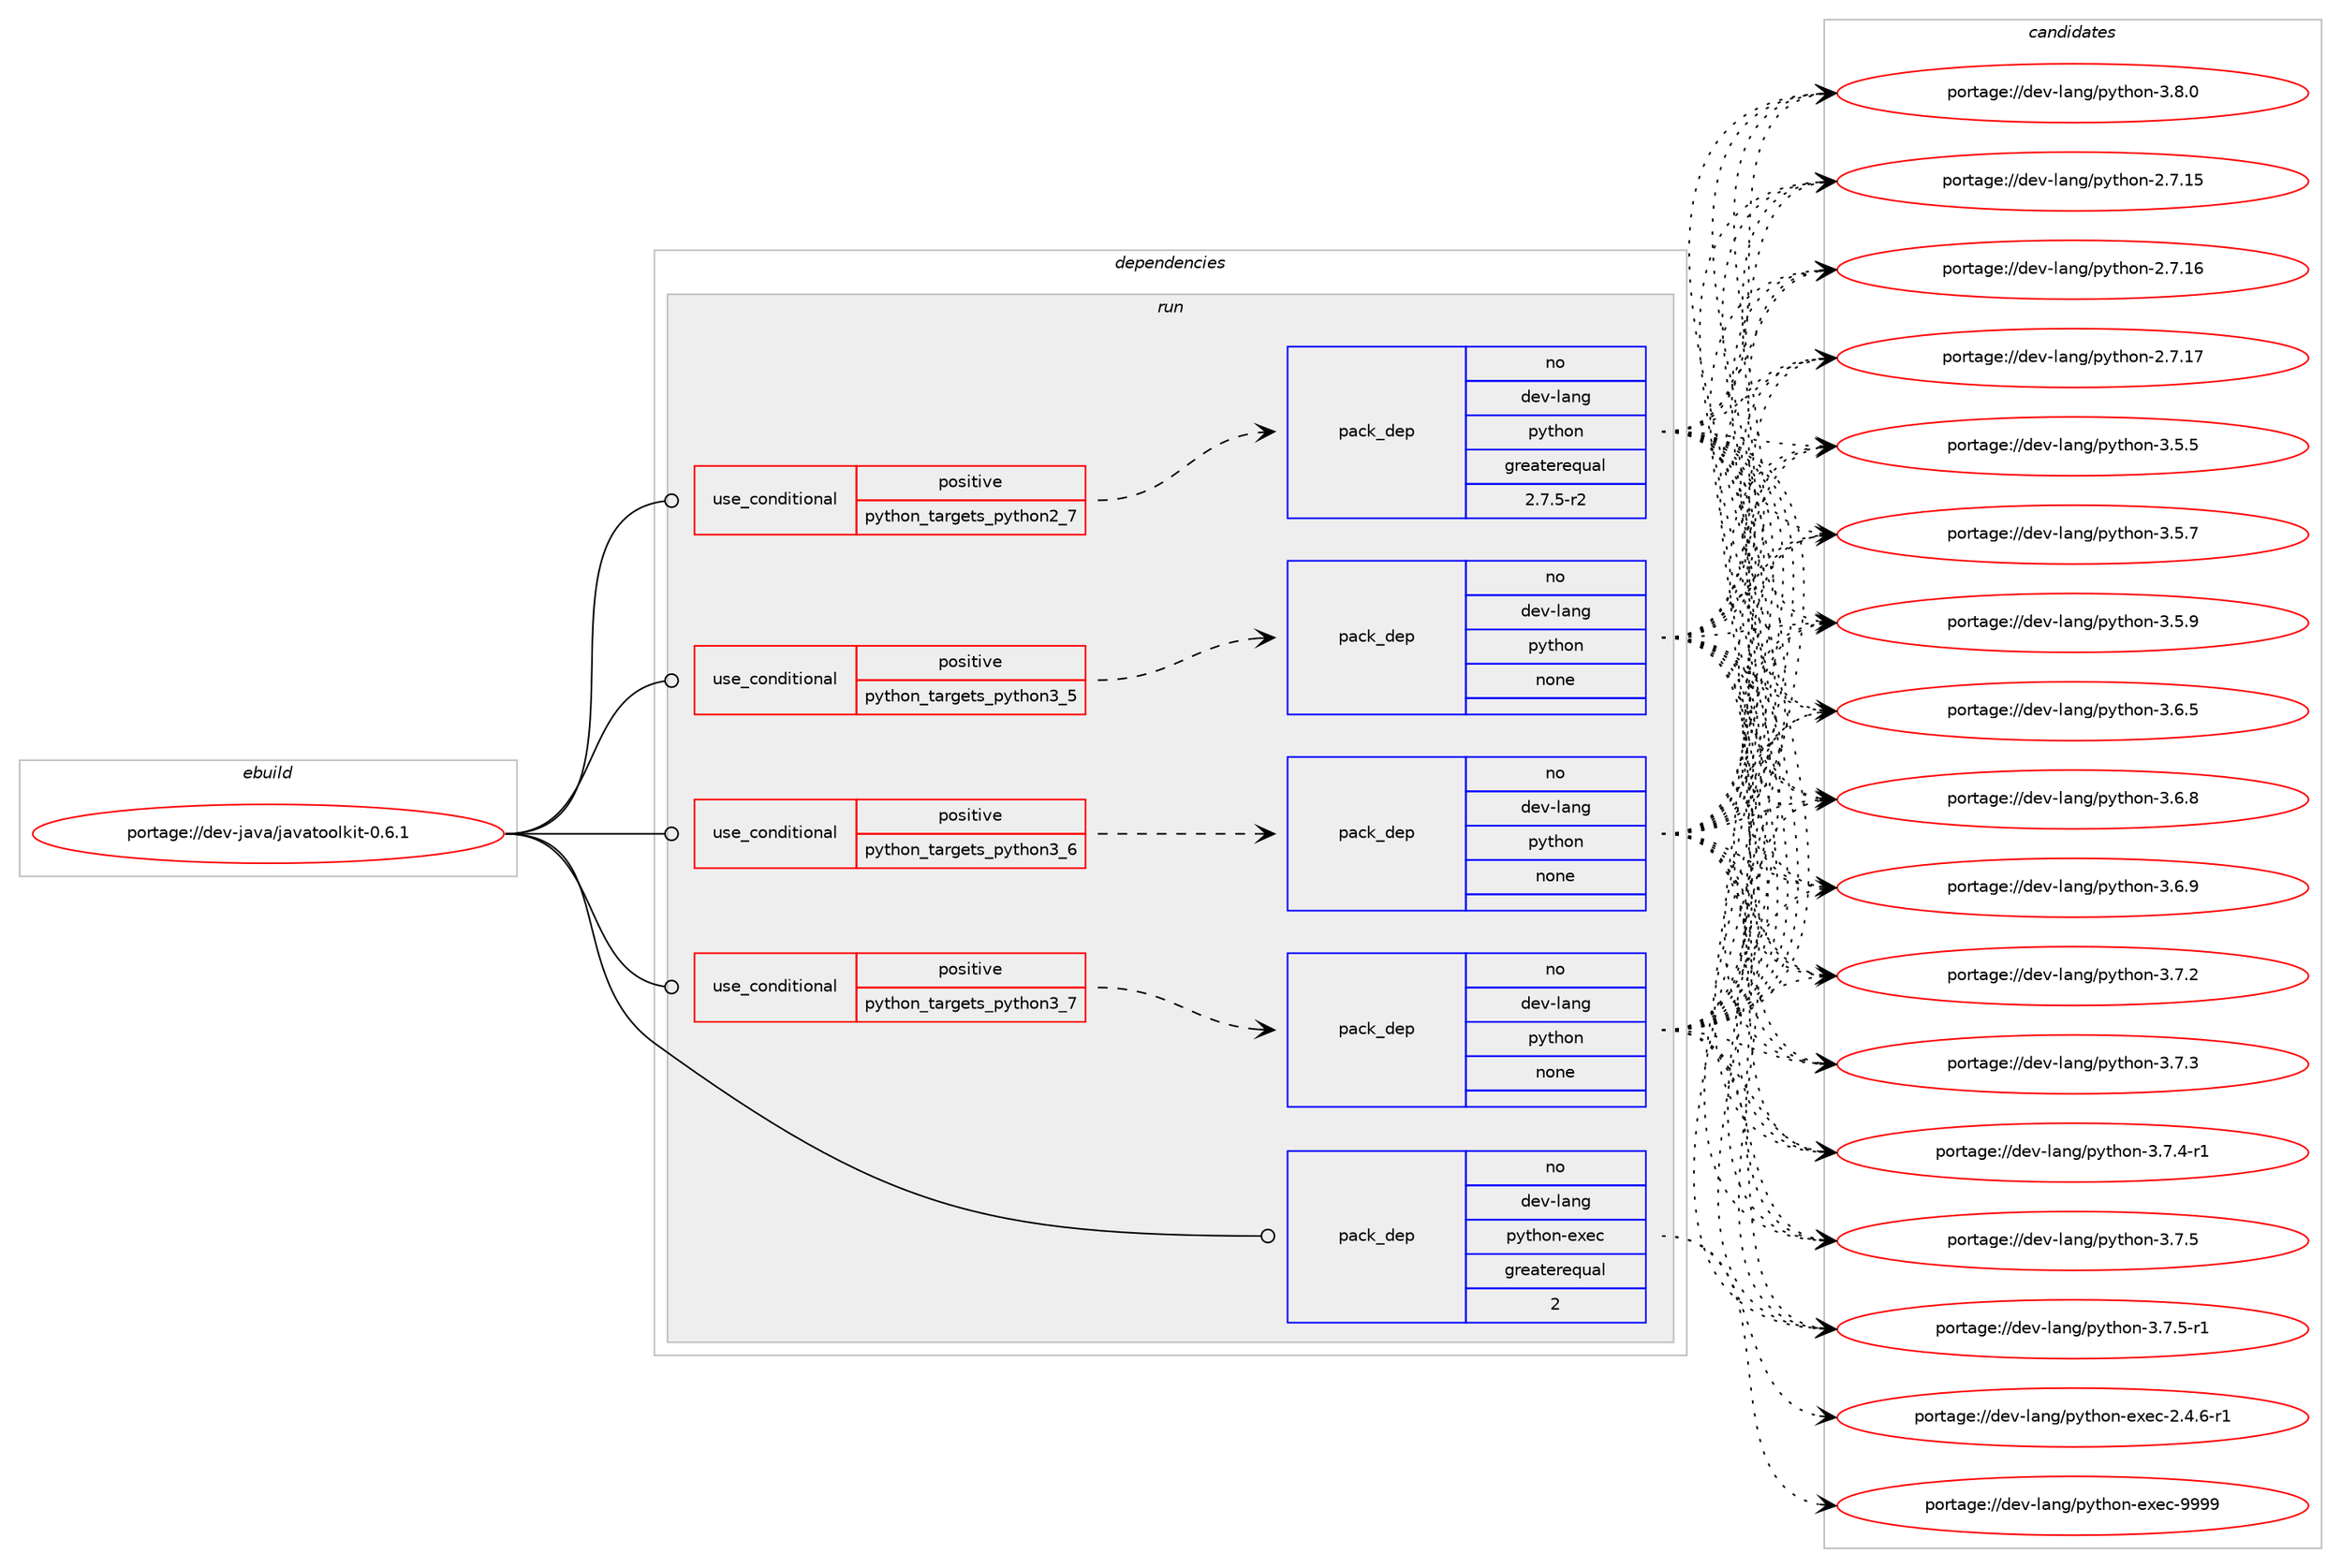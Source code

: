 digraph prolog {

# *************
# Graph options
# *************

newrank=true;
concentrate=true;
compound=true;
graph [rankdir=LR,fontname=Helvetica,fontsize=10,ranksep=1.5];#, ranksep=2.5, nodesep=0.2];
edge  [arrowhead=vee];
node  [fontname=Helvetica,fontsize=10];

# **********
# The ebuild
# **********

subgraph cluster_leftcol {
color=gray;
rank=same;
label=<<i>ebuild</i>>;
id [label="portage://dev-java/javatoolkit-0.6.1", color=red, width=4, href="../dev-java/javatoolkit-0.6.1.svg"];
}

# ****************
# The dependencies
# ****************

subgraph cluster_midcol {
color=gray;
label=<<i>dependencies</i>>;
subgraph cluster_compile {
fillcolor="#eeeeee";
style=filled;
label=<<i>compile</i>>;
}
subgraph cluster_compileandrun {
fillcolor="#eeeeee";
style=filled;
label=<<i>compile and run</i>>;
}
subgraph cluster_run {
fillcolor="#eeeeee";
style=filled;
label=<<i>run</i>>;
subgraph cond18406 {
dependency88932 [label=<<TABLE BORDER="0" CELLBORDER="1" CELLSPACING="0" CELLPADDING="4"><TR><TD ROWSPAN="3" CELLPADDING="10">use_conditional</TD></TR><TR><TD>positive</TD></TR><TR><TD>python_targets_python2_7</TD></TR></TABLE>>, shape=none, color=red];
subgraph pack67810 {
dependency88933 [label=<<TABLE BORDER="0" CELLBORDER="1" CELLSPACING="0" CELLPADDING="4" WIDTH="220"><TR><TD ROWSPAN="6" CELLPADDING="30">pack_dep</TD></TR><TR><TD WIDTH="110">no</TD></TR><TR><TD>dev-lang</TD></TR><TR><TD>python</TD></TR><TR><TD>greaterequal</TD></TR><TR><TD>2.7.5-r2</TD></TR></TABLE>>, shape=none, color=blue];
}
dependency88932:e -> dependency88933:w [weight=20,style="dashed",arrowhead="vee"];
}
id:e -> dependency88932:w [weight=20,style="solid",arrowhead="odot"];
subgraph cond18407 {
dependency88934 [label=<<TABLE BORDER="0" CELLBORDER="1" CELLSPACING="0" CELLPADDING="4"><TR><TD ROWSPAN="3" CELLPADDING="10">use_conditional</TD></TR><TR><TD>positive</TD></TR><TR><TD>python_targets_python3_5</TD></TR></TABLE>>, shape=none, color=red];
subgraph pack67811 {
dependency88935 [label=<<TABLE BORDER="0" CELLBORDER="1" CELLSPACING="0" CELLPADDING="4" WIDTH="220"><TR><TD ROWSPAN="6" CELLPADDING="30">pack_dep</TD></TR><TR><TD WIDTH="110">no</TD></TR><TR><TD>dev-lang</TD></TR><TR><TD>python</TD></TR><TR><TD>none</TD></TR><TR><TD></TD></TR></TABLE>>, shape=none, color=blue];
}
dependency88934:e -> dependency88935:w [weight=20,style="dashed",arrowhead="vee"];
}
id:e -> dependency88934:w [weight=20,style="solid",arrowhead="odot"];
subgraph cond18408 {
dependency88936 [label=<<TABLE BORDER="0" CELLBORDER="1" CELLSPACING="0" CELLPADDING="4"><TR><TD ROWSPAN="3" CELLPADDING="10">use_conditional</TD></TR><TR><TD>positive</TD></TR><TR><TD>python_targets_python3_6</TD></TR></TABLE>>, shape=none, color=red];
subgraph pack67812 {
dependency88937 [label=<<TABLE BORDER="0" CELLBORDER="1" CELLSPACING="0" CELLPADDING="4" WIDTH="220"><TR><TD ROWSPAN="6" CELLPADDING="30">pack_dep</TD></TR><TR><TD WIDTH="110">no</TD></TR><TR><TD>dev-lang</TD></TR><TR><TD>python</TD></TR><TR><TD>none</TD></TR><TR><TD></TD></TR></TABLE>>, shape=none, color=blue];
}
dependency88936:e -> dependency88937:w [weight=20,style="dashed",arrowhead="vee"];
}
id:e -> dependency88936:w [weight=20,style="solid",arrowhead="odot"];
subgraph cond18409 {
dependency88938 [label=<<TABLE BORDER="0" CELLBORDER="1" CELLSPACING="0" CELLPADDING="4"><TR><TD ROWSPAN="3" CELLPADDING="10">use_conditional</TD></TR><TR><TD>positive</TD></TR><TR><TD>python_targets_python3_7</TD></TR></TABLE>>, shape=none, color=red];
subgraph pack67813 {
dependency88939 [label=<<TABLE BORDER="0" CELLBORDER="1" CELLSPACING="0" CELLPADDING="4" WIDTH="220"><TR><TD ROWSPAN="6" CELLPADDING="30">pack_dep</TD></TR><TR><TD WIDTH="110">no</TD></TR><TR><TD>dev-lang</TD></TR><TR><TD>python</TD></TR><TR><TD>none</TD></TR><TR><TD></TD></TR></TABLE>>, shape=none, color=blue];
}
dependency88938:e -> dependency88939:w [weight=20,style="dashed",arrowhead="vee"];
}
id:e -> dependency88938:w [weight=20,style="solid",arrowhead="odot"];
subgraph pack67814 {
dependency88940 [label=<<TABLE BORDER="0" CELLBORDER="1" CELLSPACING="0" CELLPADDING="4" WIDTH="220"><TR><TD ROWSPAN="6" CELLPADDING="30">pack_dep</TD></TR><TR><TD WIDTH="110">no</TD></TR><TR><TD>dev-lang</TD></TR><TR><TD>python-exec</TD></TR><TR><TD>greaterequal</TD></TR><TR><TD>2</TD></TR></TABLE>>, shape=none, color=blue];
}
id:e -> dependency88940:w [weight=20,style="solid",arrowhead="odot"];
}
}

# **************
# The candidates
# **************

subgraph cluster_choices {
rank=same;
color=gray;
label=<<i>candidates</i>>;

subgraph choice67810 {
color=black;
nodesep=1;
choiceportage10010111845108971101034711212111610411111045504655464953 [label="portage://dev-lang/python-2.7.15", color=red, width=4,href="../dev-lang/python-2.7.15.svg"];
choiceportage10010111845108971101034711212111610411111045504655464954 [label="portage://dev-lang/python-2.7.16", color=red, width=4,href="../dev-lang/python-2.7.16.svg"];
choiceportage10010111845108971101034711212111610411111045504655464955 [label="portage://dev-lang/python-2.7.17", color=red, width=4,href="../dev-lang/python-2.7.17.svg"];
choiceportage100101118451089711010347112121116104111110455146534653 [label="portage://dev-lang/python-3.5.5", color=red, width=4,href="../dev-lang/python-3.5.5.svg"];
choiceportage100101118451089711010347112121116104111110455146534655 [label="portage://dev-lang/python-3.5.7", color=red, width=4,href="../dev-lang/python-3.5.7.svg"];
choiceportage100101118451089711010347112121116104111110455146534657 [label="portage://dev-lang/python-3.5.9", color=red, width=4,href="../dev-lang/python-3.5.9.svg"];
choiceportage100101118451089711010347112121116104111110455146544653 [label="portage://dev-lang/python-3.6.5", color=red, width=4,href="../dev-lang/python-3.6.5.svg"];
choiceportage100101118451089711010347112121116104111110455146544656 [label="portage://dev-lang/python-3.6.8", color=red, width=4,href="../dev-lang/python-3.6.8.svg"];
choiceportage100101118451089711010347112121116104111110455146544657 [label="portage://dev-lang/python-3.6.9", color=red, width=4,href="../dev-lang/python-3.6.9.svg"];
choiceportage100101118451089711010347112121116104111110455146554650 [label="portage://dev-lang/python-3.7.2", color=red, width=4,href="../dev-lang/python-3.7.2.svg"];
choiceportage100101118451089711010347112121116104111110455146554651 [label="portage://dev-lang/python-3.7.3", color=red, width=4,href="../dev-lang/python-3.7.3.svg"];
choiceportage1001011184510897110103471121211161041111104551465546524511449 [label="portage://dev-lang/python-3.7.4-r1", color=red, width=4,href="../dev-lang/python-3.7.4-r1.svg"];
choiceportage100101118451089711010347112121116104111110455146554653 [label="portage://dev-lang/python-3.7.5", color=red, width=4,href="../dev-lang/python-3.7.5.svg"];
choiceportage1001011184510897110103471121211161041111104551465546534511449 [label="portage://dev-lang/python-3.7.5-r1", color=red, width=4,href="../dev-lang/python-3.7.5-r1.svg"];
choiceportage100101118451089711010347112121116104111110455146564648 [label="portage://dev-lang/python-3.8.0", color=red, width=4,href="../dev-lang/python-3.8.0.svg"];
dependency88933:e -> choiceportage10010111845108971101034711212111610411111045504655464953:w [style=dotted,weight="100"];
dependency88933:e -> choiceportage10010111845108971101034711212111610411111045504655464954:w [style=dotted,weight="100"];
dependency88933:e -> choiceportage10010111845108971101034711212111610411111045504655464955:w [style=dotted,weight="100"];
dependency88933:e -> choiceportage100101118451089711010347112121116104111110455146534653:w [style=dotted,weight="100"];
dependency88933:e -> choiceportage100101118451089711010347112121116104111110455146534655:w [style=dotted,weight="100"];
dependency88933:e -> choiceportage100101118451089711010347112121116104111110455146534657:w [style=dotted,weight="100"];
dependency88933:e -> choiceportage100101118451089711010347112121116104111110455146544653:w [style=dotted,weight="100"];
dependency88933:e -> choiceportage100101118451089711010347112121116104111110455146544656:w [style=dotted,weight="100"];
dependency88933:e -> choiceportage100101118451089711010347112121116104111110455146544657:w [style=dotted,weight="100"];
dependency88933:e -> choiceportage100101118451089711010347112121116104111110455146554650:w [style=dotted,weight="100"];
dependency88933:e -> choiceportage100101118451089711010347112121116104111110455146554651:w [style=dotted,weight="100"];
dependency88933:e -> choiceportage1001011184510897110103471121211161041111104551465546524511449:w [style=dotted,weight="100"];
dependency88933:e -> choiceportage100101118451089711010347112121116104111110455146554653:w [style=dotted,weight="100"];
dependency88933:e -> choiceportage1001011184510897110103471121211161041111104551465546534511449:w [style=dotted,weight="100"];
dependency88933:e -> choiceportage100101118451089711010347112121116104111110455146564648:w [style=dotted,weight="100"];
}
subgraph choice67811 {
color=black;
nodesep=1;
choiceportage10010111845108971101034711212111610411111045504655464953 [label="portage://dev-lang/python-2.7.15", color=red, width=4,href="../dev-lang/python-2.7.15.svg"];
choiceportage10010111845108971101034711212111610411111045504655464954 [label="portage://dev-lang/python-2.7.16", color=red, width=4,href="../dev-lang/python-2.7.16.svg"];
choiceportage10010111845108971101034711212111610411111045504655464955 [label="portage://dev-lang/python-2.7.17", color=red, width=4,href="../dev-lang/python-2.7.17.svg"];
choiceportage100101118451089711010347112121116104111110455146534653 [label="portage://dev-lang/python-3.5.5", color=red, width=4,href="../dev-lang/python-3.5.5.svg"];
choiceportage100101118451089711010347112121116104111110455146534655 [label="portage://dev-lang/python-3.5.7", color=red, width=4,href="../dev-lang/python-3.5.7.svg"];
choiceportage100101118451089711010347112121116104111110455146534657 [label="portage://dev-lang/python-3.5.9", color=red, width=4,href="../dev-lang/python-3.5.9.svg"];
choiceportage100101118451089711010347112121116104111110455146544653 [label="portage://dev-lang/python-3.6.5", color=red, width=4,href="../dev-lang/python-3.6.5.svg"];
choiceportage100101118451089711010347112121116104111110455146544656 [label="portage://dev-lang/python-3.6.8", color=red, width=4,href="../dev-lang/python-3.6.8.svg"];
choiceportage100101118451089711010347112121116104111110455146544657 [label="portage://dev-lang/python-3.6.9", color=red, width=4,href="../dev-lang/python-3.6.9.svg"];
choiceportage100101118451089711010347112121116104111110455146554650 [label="portage://dev-lang/python-3.7.2", color=red, width=4,href="../dev-lang/python-3.7.2.svg"];
choiceportage100101118451089711010347112121116104111110455146554651 [label="portage://dev-lang/python-3.7.3", color=red, width=4,href="../dev-lang/python-3.7.3.svg"];
choiceportage1001011184510897110103471121211161041111104551465546524511449 [label="portage://dev-lang/python-3.7.4-r1", color=red, width=4,href="../dev-lang/python-3.7.4-r1.svg"];
choiceportage100101118451089711010347112121116104111110455146554653 [label="portage://dev-lang/python-3.7.5", color=red, width=4,href="../dev-lang/python-3.7.5.svg"];
choiceportage1001011184510897110103471121211161041111104551465546534511449 [label="portage://dev-lang/python-3.7.5-r1", color=red, width=4,href="../dev-lang/python-3.7.5-r1.svg"];
choiceportage100101118451089711010347112121116104111110455146564648 [label="portage://dev-lang/python-3.8.0", color=red, width=4,href="../dev-lang/python-3.8.0.svg"];
dependency88935:e -> choiceportage10010111845108971101034711212111610411111045504655464953:w [style=dotted,weight="100"];
dependency88935:e -> choiceportage10010111845108971101034711212111610411111045504655464954:w [style=dotted,weight="100"];
dependency88935:e -> choiceportage10010111845108971101034711212111610411111045504655464955:w [style=dotted,weight="100"];
dependency88935:e -> choiceportage100101118451089711010347112121116104111110455146534653:w [style=dotted,weight="100"];
dependency88935:e -> choiceportage100101118451089711010347112121116104111110455146534655:w [style=dotted,weight="100"];
dependency88935:e -> choiceportage100101118451089711010347112121116104111110455146534657:w [style=dotted,weight="100"];
dependency88935:e -> choiceportage100101118451089711010347112121116104111110455146544653:w [style=dotted,weight="100"];
dependency88935:e -> choiceportage100101118451089711010347112121116104111110455146544656:w [style=dotted,weight="100"];
dependency88935:e -> choiceportage100101118451089711010347112121116104111110455146544657:w [style=dotted,weight="100"];
dependency88935:e -> choiceportage100101118451089711010347112121116104111110455146554650:w [style=dotted,weight="100"];
dependency88935:e -> choiceportage100101118451089711010347112121116104111110455146554651:w [style=dotted,weight="100"];
dependency88935:e -> choiceportage1001011184510897110103471121211161041111104551465546524511449:w [style=dotted,weight="100"];
dependency88935:e -> choiceportage100101118451089711010347112121116104111110455146554653:w [style=dotted,weight="100"];
dependency88935:e -> choiceportage1001011184510897110103471121211161041111104551465546534511449:w [style=dotted,weight="100"];
dependency88935:e -> choiceportage100101118451089711010347112121116104111110455146564648:w [style=dotted,weight="100"];
}
subgraph choice67812 {
color=black;
nodesep=1;
choiceportage10010111845108971101034711212111610411111045504655464953 [label="portage://dev-lang/python-2.7.15", color=red, width=4,href="../dev-lang/python-2.7.15.svg"];
choiceportage10010111845108971101034711212111610411111045504655464954 [label="portage://dev-lang/python-2.7.16", color=red, width=4,href="../dev-lang/python-2.7.16.svg"];
choiceportage10010111845108971101034711212111610411111045504655464955 [label="portage://dev-lang/python-2.7.17", color=red, width=4,href="../dev-lang/python-2.7.17.svg"];
choiceportage100101118451089711010347112121116104111110455146534653 [label="portage://dev-lang/python-3.5.5", color=red, width=4,href="../dev-lang/python-3.5.5.svg"];
choiceportage100101118451089711010347112121116104111110455146534655 [label="portage://dev-lang/python-3.5.7", color=red, width=4,href="../dev-lang/python-3.5.7.svg"];
choiceportage100101118451089711010347112121116104111110455146534657 [label="portage://dev-lang/python-3.5.9", color=red, width=4,href="../dev-lang/python-3.5.9.svg"];
choiceportage100101118451089711010347112121116104111110455146544653 [label="portage://dev-lang/python-3.6.5", color=red, width=4,href="../dev-lang/python-3.6.5.svg"];
choiceportage100101118451089711010347112121116104111110455146544656 [label="portage://dev-lang/python-3.6.8", color=red, width=4,href="../dev-lang/python-3.6.8.svg"];
choiceportage100101118451089711010347112121116104111110455146544657 [label="portage://dev-lang/python-3.6.9", color=red, width=4,href="../dev-lang/python-3.6.9.svg"];
choiceportage100101118451089711010347112121116104111110455146554650 [label="portage://dev-lang/python-3.7.2", color=red, width=4,href="../dev-lang/python-3.7.2.svg"];
choiceportage100101118451089711010347112121116104111110455146554651 [label="portage://dev-lang/python-3.7.3", color=red, width=4,href="../dev-lang/python-3.7.3.svg"];
choiceportage1001011184510897110103471121211161041111104551465546524511449 [label="portage://dev-lang/python-3.7.4-r1", color=red, width=4,href="../dev-lang/python-3.7.4-r1.svg"];
choiceportage100101118451089711010347112121116104111110455146554653 [label="portage://dev-lang/python-3.7.5", color=red, width=4,href="../dev-lang/python-3.7.5.svg"];
choiceportage1001011184510897110103471121211161041111104551465546534511449 [label="portage://dev-lang/python-3.7.5-r1", color=red, width=4,href="../dev-lang/python-3.7.5-r1.svg"];
choiceportage100101118451089711010347112121116104111110455146564648 [label="portage://dev-lang/python-3.8.0", color=red, width=4,href="../dev-lang/python-3.8.0.svg"];
dependency88937:e -> choiceportage10010111845108971101034711212111610411111045504655464953:w [style=dotted,weight="100"];
dependency88937:e -> choiceportage10010111845108971101034711212111610411111045504655464954:w [style=dotted,weight="100"];
dependency88937:e -> choiceportage10010111845108971101034711212111610411111045504655464955:w [style=dotted,weight="100"];
dependency88937:e -> choiceportage100101118451089711010347112121116104111110455146534653:w [style=dotted,weight="100"];
dependency88937:e -> choiceportage100101118451089711010347112121116104111110455146534655:w [style=dotted,weight="100"];
dependency88937:e -> choiceportage100101118451089711010347112121116104111110455146534657:w [style=dotted,weight="100"];
dependency88937:e -> choiceportage100101118451089711010347112121116104111110455146544653:w [style=dotted,weight="100"];
dependency88937:e -> choiceportage100101118451089711010347112121116104111110455146544656:w [style=dotted,weight="100"];
dependency88937:e -> choiceportage100101118451089711010347112121116104111110455146544657:w [style=dotted,weight="100"];
dependency88937:e -> choiceportage100101118451089711010347112121116104111110455146554650:w [style=dotted,weight="100"];
dependency88937:e -> choiceportage100101118451089711010347112121116104111110455146554651:w [style=dotted,weight="100"];
dependency88937:e -> choiceportage1001011184510897110103471121211161041111104551465546524511449:w [style=dotted,weight="100"];
dependency88937:e -> choiceportage100101118451089711010347112121116104111110455146554653:w [style=dotted,weight="100"];
dependency88937:e -> choiceportage1001011184510897110103471121211161041111104551465546534511449:w [style=dotted,weight="100"];
dependency88937:e -> choiceportage100101118451089711010347112121116104111110455146564648:w [style=dotted,weight="100"];
}
subgraph choice67813 {
color=black;
nodesep=1;
choiceportage10010111845108971101034711212111610411111045504655464953 [label="portage://dev-lang/python-2.7.15", color=red, width=4,href="../dev-lang/python-2.7.15.svg"];
choiceportage10010111845108971101034711212111610411111045504655464954 [label="portage://dev-lang/python-2.7.16", color=red, width=4,href="../dev-lang/python-2.7.16.svg"];
choiceportage10010111845108971101034711212111610411111045504655464955 [label="portage://dev-lang/python-2.7.17", color=red, width=4,href="../dev-lang/python-2.7.17.svg"];
choiceportage100101118451089711010347112121116104111110455146534653 [label="portage://dev-lang/python-3.5.5", color=red, width=4,href="../dev-lang/python-3.5.5.svg"];
choiceportage100101118451089711010347112121116104111110455146534655 [label="portage://dev-lang/python-3.5.7", color=red, width=4,href="../dev-lang/python-3.5.7.svg"];
choiceportage100101118451089711010347112121116104111110455146534657 [label="portage://dev-lang/python-3.5.9", color=red, width=4,href="../dev-lang/python-3.5.9.svg"];
choiceportage100101118451089711010347112121116104111110455146544653 [label="portage://dev-lang/python-3.6.5", color=red, width=4,href="../dev-lang/python-3.6.5.svg"];
choiceportage100101118451089711010347112121116104111110455146544656 [label="portage://dev-lang/python-3.6.8", color=red, width=4,href="../dev-lang/python-3.6.8.svg"];
choiceportage100101118451089711010347112121116104111110455146544657 [label="portage://dev-lang/python-3.6.9", color=red, width=4,href="../dev-lang/python-3.6.9.svg"];
choiceportage100101118451089711010347112121116104111110455146554650 [label="portage://dev-lang/python-3.7.2", color=red, width=4,href="../dev-lang/python-3.7.2.svg"];
choiceportage100101118451089711010347112121116104111110455146554651 [label="portage://dev-lang/python-3.7.3", color=red, width=4,href="../dev-lang/python-3.7.3.svg"];
choiceportage1001011184510897110103471121211161041111104551465546524511449 [label="portage://dev-lang/python-3.7.4-r1", color=red, width=4,href="../dev-lang/python-3.7.4-r1.svg"];
choiceportage100101118451089711010347112121116104111110455146554653 [label="portage://dev-lang/python-3.7.5", color=red, width=4,href="../dev-lang/python-3.7.5.svg"];
choiceportage1001011184510897110103471121211161041111104551465546534511449 [label="portage://dev-lang/python-3.7.5-r1", color=red, width=4,href="../dev-lang/python-3.7.5-r1.svg"];
choiceportage100101118451089711010347112121116104111110455146564648 [label="portage://dev-lang/python-3.8.0", color=red, width=4,href="../dev-lang/python-3.8.0.svg"];
dependency88939:e -> choiceportage10010111845108971101034711212111610411111045504655464953:w [style=dotted,weight="100"];
dependency88939:e -> choiceportage10010111845108971101034711212111610411111045504655464954:w [style=dotted,weight="100"];
dependency88939:e -> choiceportage10010111845108971101034711212111610411111045504655464955:w [style=dotted,weight="100"];
dependency88939:e -> choiceportage100101118451089711010347112121116104111110455146534653:w [style=dotted,weight="100"];
dependency88939:e -> choiceportage100101118451089711010347112121116104111110455146534655:w [style=dotted,weight="100"];
dependency88939:e -> choiceportage100101118451089711010347112121116104111110455146534657:w [style=dotted,weight="100"];
dependency88939:e -> choiceportage100101118451089711010347112121116104111110455146544653:w [style=dotted,weight="100"];
dependency88939:e -> choiceportage100101118451089711010347112121116104111110455146544656:w [style=dotted,weight="100"];
dependency88939:e -> choiceportage100101118451089711010347112121116104111110455146544657:w [style=dotted,weight="100"];
dependency88939:e -> choiceportage100101118451089711010347112121116104111110455146554650:w [style=dotted,weight="100"];
dependency88939:e -> choiceportage100101118451089711010347112121116104111110455146554651:w [style=dotted,weight="100"];
dependency88939:e -> choiceportage1001011184510897110103471121211161041111104551465546524511449:w [style=dotted,weight="100"];
dependency88939:e -> choiceportage100101118451089711010347112121116104111110455146554653:w [style=dotted,weight="100"];
dependency88939:e -> choiceportage1001011184510897110103471121211161041111104551465546534511449:w [style=dotted,weight="100"];
dependency88939:e -> choiceportage100101118451089711010347112121116104111110455146564648:w [style=dotted,weight="100"];
}
subgraph choice67814 {
color=black;
nodesep=1;
choiceportage10010111845108971101034711212111610411111045101120101994550465246544511449 [label="portage://dev-lang/python-exec-2.4.6-r1", color=red, width=4,href="../dev-lang/python-exec-2.4.6-r1.svg"];
choiceportage10010111845108971101034711212111610411111045101120101994557575757 [label="portage://dev-lang/python-exec-9999", color=red, width=4,href="../dev-lang/python-exec-9999.svg"];
dependency88940:e -> choiceportage10010111845108971101034711212111610411111045101120101994550465246544511449:w [style=dotted,weight="100"];
dependency88940:e -> choiceportage10010111845108971101034711212111610411111045101120101994557575757:w [style=dotted,weight="100"];
}
}

}
